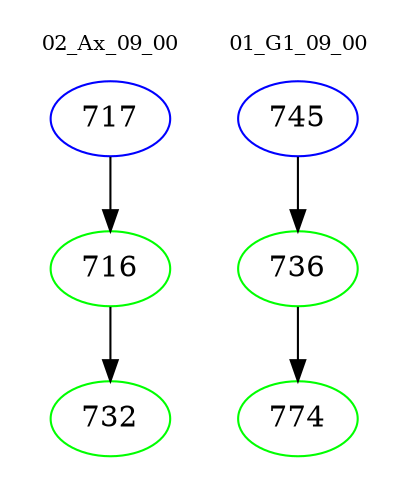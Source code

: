 digraph{
subgraph cluster_0 {
color = white
label = "02_Ax_09_00";
fontsize=10;
T0_717 [label="717", color="blue"]
T0_717 -> T0_716 [color="black"]
T0_716 [label="716", color="green"]
T0_716 -> T0_732 [color="black"]
T0_732 [label="732", color="green"]
}
subgraph cluster_1 {
color = white
label = "01_G1_09_00";
fontsize=10;
T1_745 [label="745", color="blue"]
T1_745 -> T1_736 [color="black"]
T1_736 [label="736", color="green"]
T1_736 -> T1_774 [color="black"]
T1_774 [label="774", color="green"]
}
}
